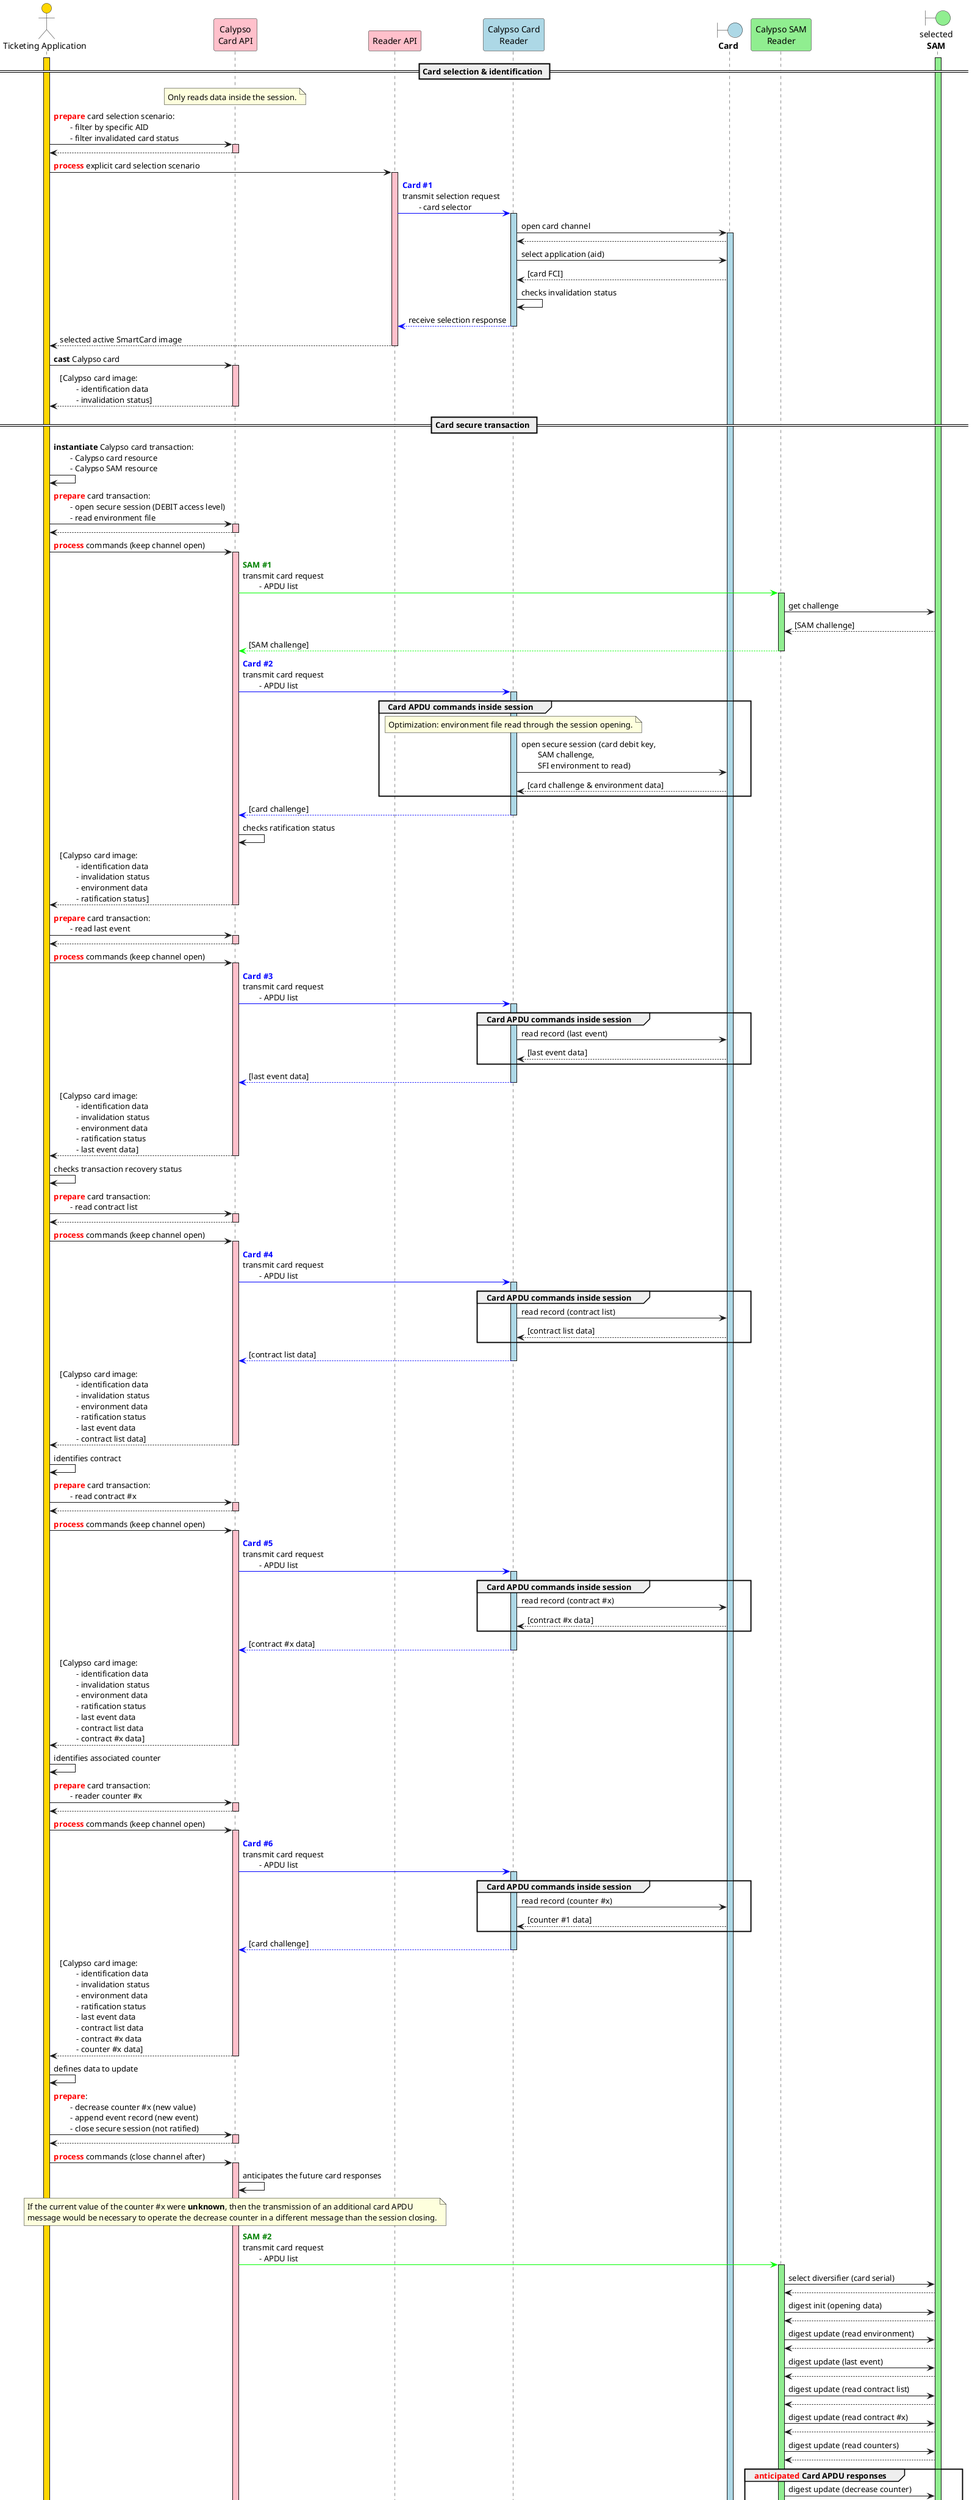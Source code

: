 @startuml

'skinparam ClassBorderColor #F1C40F
skinparam ClassBorderColor #D4AC0D
skinparam stereotypeABorderColor #A9DCDF
skinparam stereotypeIBorderColor #B4A7E5
skinparam stereotypeCBorderColor #ADD1B2
skinparam stereotypeEBorderColor #EB93DF
skinparam shadowing false

skinparam StateBorderColor #D4AC0D
skinparam ActivityBorderColor #D4AC0D

' Red
skinparam ClassBackgroundColor<<red>> #FDEDEC
skinparam ClassBorderColor<<red>> #E74C3C
hide <<red>> stereotype
' Purple
skinparam ClassBackgroundColor<<purple>> #F4ECF7
skinparam ClassBorderColor<<purple>> #8E44AD
hide <<purple>> stereotype
' blue
skinparam ClassBackgroundColor<<blue>> #EBF5FB
skinparam ClassBorderColor<<blue>> #3498DB
hide <<blue>> stereotype
' Green
skinparam ClassBackgroundColor<<green>> #EAFAF1
skinparam ClassBorderColor<<green>> #2ECC71
hide <<green>> stereotype

' Orange
skinparam ClassBackgroundColor<<orange>> #FDF2E9
skinparam ClassBorderColor<<orange>> #E67E22
hide <<orange>> stereotype

' Grey
skinparam ClassBackgroundColor<<grey>> #EAECEE
skinparam ClassBorderColor<<grey>> #2C3E50
hide <<grey>> stereotype

actor "Ticketing Application" as app #gold
participant "Calypso\nCard API" as capi #pink
participant "Reader API" as rapi #pink
participant "Calypso Card\nReader" as cardReader #lightBlue
boundary "**Card**" as card #lightBlue
participant "Calypso SAM\nReader" as samReader #lightGreen
boundary "selected\n**SAM**" as sam #lightGreen

activate app #gold
activate sam #lightGreen

== Card selection & identification ==

note over capi
    Only reads data inside the session.
end note

app->capi: <font color=red>**prepare**</font> card selection scenario:\n\t- filter by specific AID\n\t- filter invalidated card status
activate capi  #pink
capi-->app
deactivate capi

app->rapi: <font color=red>**process**</font> explicit card selection scenario
activate rapi  #pink
rapi-[#0000FF]>cardReader: <font color=blue>**Card #1**</font>\ntransmit selection request\n\t- card selector
activate cardReader #lightBlue

cardReader->card: open card channel
activate card #lightBlue
card-->cardReader
cardReader->card: select application (aid)
card-->cardReader: [card FCI]
cardReader->cardReader: checks invalidation status

cardReader--[#0000FF]>rapi: receive selection response
deactivate cardReader

rapi-->app: selected active SmartCard image
deactivate rapi

app->capi: **cast** Calypso card
activate capi  #pink
capi-->app: [Calypso card image:\n\t- identification data\n\t- invalidation status]

deactivate capi

== Card secure transaction ==

app->app: **instantiate** Calypso card transaction:\n\t- Calypso card resource\n\t- Calypso SAM resource

app->capi: <font color=red>**prepare**</font> card transaction:\n\t- open secure session (DEBIT access level)\n\t- read environment file
activate capi  #pink
capi-->app
deactivate capi

app->capi: <font color=red>**process**</font> commands (keep channel open)
activate capi  #pink

capi-[#00FF00]>samReader: <font color=green>**SAM #1**<font color=red>\ntransmit card request\n\t- APDU list
activate samReader #lightGreen
samReader->sam: get challenge
sam-->samReader: [SAM challenge]
samReader-[#00FF00]->capi: [SAM challenge]
deactivate samReader

capi-[#0000FF]>cardReader: <font color=blue>**Card #2**</font>\ntransmit card request\n\t- APDU list
activate cardReader #lightBlue

group Card APDU commands inside session
note over cardReader
    Optimization: environment file read through the session opening.
end note

    cardReader->card: open secure session (card debit key,\n\tSAM challenge,\n\tSFI environment to read)
    card-->cardReader: [card challenge & environment data]
end

cardReader--[#0000FF]>capi: [card challenge]
deactivate cardReader
capi->capi: checks ratification status

capi-->app: [Calypso card image:\n\t- identification data\n\t- invalidation status\n\t- environment data\n\t- ratification status]
deactivate capi

app->capi: <font color=red>**prepare**</font> card transaction:\n\t- read last event
activate capi  #pink
capi-->app
deactivate capi

app->capi: <font color=red>**process**</font> commands (keep channel open)
activate capi  #pink

capi-[#0000FF]>cardReader: <font color=blue>**Card #3**</font>\ntransmit card request\n\t- APDU list
activate cardReader #lightBlue

group Card APDU commands inside session
    cardReader->card: read record (last event)
    card-->cardReader: [last event data]
end

cardReader--[#0000FF]>capi: [last event data]
deactivate cardReader

capi-->app: [Calypso card image:\n\t- identification data\n\t- invalidation status\n\t- environment data\n\t- ratification status\n\t- last event data]
deactivate capi

app->app: checks transaction recovery status

app->capi: <font color=red>**prepare**</font> card transaction:\n\t- read contract list
activate capi  #pink
capi-->app
deactivate capi

app->capi: <font color=red>**process**</font> commands (keep channel open)
activate capi  #pink

capi-[#0000FF]>cardReader: <font color=blue>**Card #4**</font>\ntransmit card request\n\t- APDU list
activate cardReader #lightBlue

group Card APDU commands inside session
    cardReader->card: read record (contract list)
    card-->cardReader: [contract list data]
end

cardReader--[#0000FF]>capi: [contract list data]
deactivate cardReader

capi-->app: [Calypso card image:\n\t- identification data\n\t- invalidation status\n\t- environment data\n\t- ratification status\n\t- last event data\n\t- contract list data]
deactivate capi

app->app: identifies contract

app->capi: <font color=red>**prepare**</font> card transaction:\n\t- read contract #x
activate capi  #pink
capi-->app
deactivate capi

app->capi: <font color=red>**process**</font> commands (keep channel open)
activate capi  #pink

capi-[#0000FF]>cardReader: <font color=blue>**Card #5**</font>\ntransmit card request\n\t- APDU list
activate cardReader #lightBlue

group Card APDU commands inside session
    cardReader->card: read record (contract #x)
    card-->cardReader: [contract #x data]
end

cardReader--[#0000FF]>capi: [contract #x data]
deactivate cardReader

capi-->app: [Calypso card image:\n\t- identification data\n\t- invalidation status\n\t- environment data\n\t- ratification status\n\t- last event data\n\t- contract list data\n\t- contract #x data]
deactivate capi

app->app: identifies associated counter

app->capi: <font color=red>**prepare**</font> card transaction:\n\t- reader counter #x
activate capi  #pink
capi-->app
deactivate capi

app->capi: <font color=red>**process**</font> commands (keep channel open)
activate capi  #pink

capi-[#0000FF]>cardReader: <font color=blue>**Card #6**</font>\ntransmit card request\n\t- APDU list
activate cardReader #lightBlue

group Card APDU commands inside session
    cardReader->card: read record (counter #x)
    card-->cardReader: [counter #1 data]
end

cardReader--[#0000FF]>capi: [card challenge]
deactivate cardReader

capi-->app: [Calypso card image:\n\t- identification data\n\t- invalidation status\n\t- environment data\n\t- ratification status\n\t- last event data\n\t- contract list data\n\t- contract #x data\n\t- counter #x data]
deactivate capi

app->app: defines data to update

app->capi: <font color=red>**prepare**</font>:\n\t- decrease counter #x (new value)\n\t- append event record (new event)\n\t- close secure session (not ratified)
activate capi  #pink

capi-->app
deactivate capi

app->capi: <font color=red>**process**</font> commands (close channel after)
activate capi  #pink
capi->capi: anticipates the future card responses
note over capi
    If the current value of the counter #x were **unknown**, then the transmission of an additional card APDU
    message would be necessary to operate the decrease counter in a different message than the session closing.
end note

capi-[#00FF00]>samReader: <font color=green>**SAM #2**</font>\ntransmit card request\n\t- APDU list
activate samReader #lightGreen

samReader->sam: select diversifier (card serial)
sam-->samReader
samReader->sam: digest init (opening data)
sam-->samReader
samReader->sam: digest update (read environment)
sam-->samReader
samReader->sam: digest update (last event)
sam-->samReader
samReader->sam: digest update (read contract list)
sam-->samReader
samReader->sam: digest update (read contract #x)
sam-->samReader
samReader->sam: digest update (read counters)
sam-->samReader
group <font color=red>**anticipated**</font> Card APDU responses
    samReader->sam: digest update (decrease counter)
    sam-->samReader
    samReader->sam: digest update (append event record)
    sam-->samReader
end
samReader->sam: digest close
sam-->samReader: [SAM certificate]

samReader-[#00FF00]->capi: [SAM certificate]
deactivate samReader

capi-[#0000FF]>cardReader: <font color=blue>**Card #7**</font>\ntransmit card request\n\t- APDU list
activate cardReader #lightBlue

group Card APDU commands inside session
    cardReader->card: decrease counter (counter #1, value)
    card-->cardReader: [new counter value]
    cardReader->card: append record (event, data)
    card-->cardReader
end

cardReader->card: close secure session (SAM certificate, as non ratified)
card-->cardReader: [card certificate]
cardReader->card: ratification command
card-->cardReader
cardReader->card: close card channel
card-->cardReader
deactivate card

cardReader-[#0000FF]->capi: [card certificate]
deactivate cardReader

capi-[#00FF00]>samReader: <font color=green>**SAM #3**</font>\ntransmit card request\n\t- APDU list
activate samReader #lightGreen
samReader->sam: digest authenticate (card certificate)
sam-->samReader: [authentication status]

samReader-[#00FF00]->capi: [authentification status]
deactivate samReader

capi-->app: [Calypso card image:\n\t- identification data\n\t- invalidation status\n\t- environment data\n\t- --ratification status--\n\t- last event data (updated)\n\t- contract list data\n\t- contract #x data\n\t- counter #x data (updated)]\nauthentification status
deactivate capi
@enduml